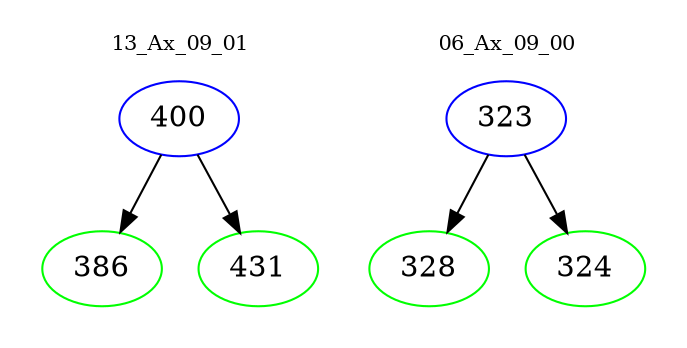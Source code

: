 digraph{
subgraph cluster_0 {
color = white
label = "13_Ax_09_01";
fontsize=10;
T0_400 [label="400", color="blue"]
T0_400 -> T0_386 [color="black"]
T0_386 [label="386", color="green"]
T0_400 -> T0_431 [color="black"]
T0_431 [label="431", color="green"]
}
subgraph cluster_1 {
color = white
label = "06_Ax_09_00";
fontsize=10;
T1_323 [label="323", color="blue"]
T1_323 -> T1_328 [color="black"]
T1_328 [label="328", color="green"]
T1_323 -> T1_324 [color="black"]
T1_324 [label="324", color="green"]
}
}
